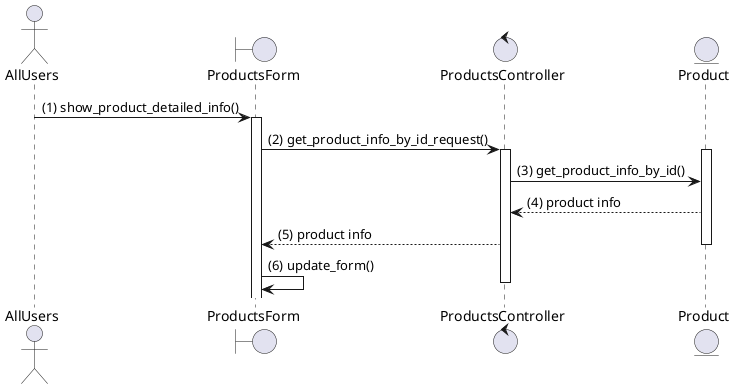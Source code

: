 @startuml
actor AllUsers
boundary ProductsForm
control ProductsController
entity Product

AllUsers -> ProductsForm : (1) show_product_detailed_info()
activate ProductsForm

ProductsForm -> ProductsController : (2) get_product_info_by_id_request()
activate ProductsController

activate Product
ProductsController -> Product : (3) get_product_info_by_id()
ProductsController <-- Product : (4) product info

' DataBase --> ProductsController : (4) Данные о товаре


ProductsController --> ProductsForm : (5) product info
deactivate Product

ProductsForm -> ProductsForm : (6) update_form()
deactivate ProductsController

@enduml

